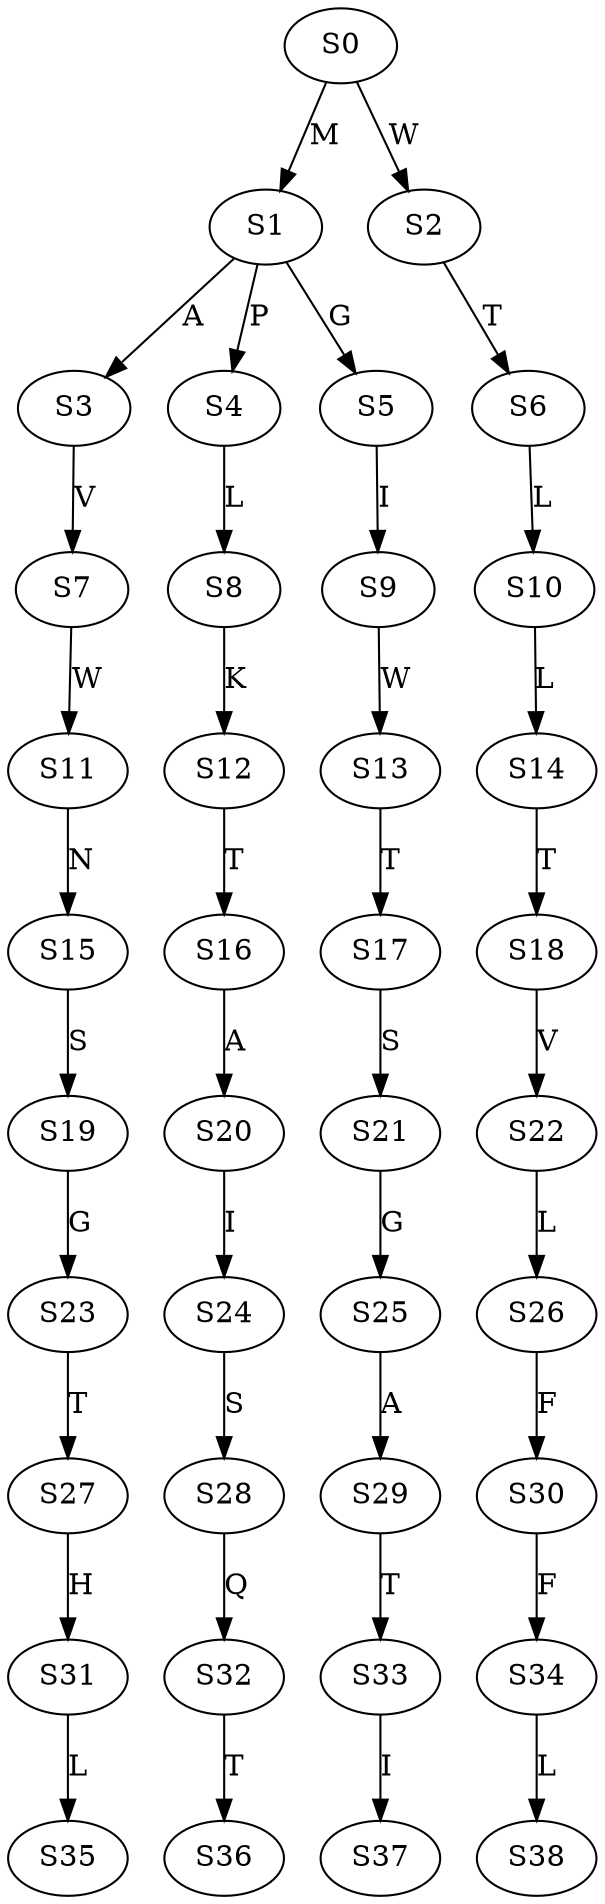 strict digraph  {
	S0 -> S1 [ label = M ];
	S0 -> S2 [ label = W ];
	S1 -> S3 [ label = A ];
	S1 -> S4 [ label = P ];
	S1 -> S5 [ label = G ];
	S2 -> S6 [ label = T ];
	S3 -> S7 [ label = V ];
	S4 -> S8 [ label = L ];
	S5 -> S9 [ label = I ];
	S6 -> S10 [ label = L ];
	S7 -> S11 [ label = W ];
	S8 -> S12 [ label = K ];
	S9 -> S13 [ label = W ];
	S10 -> S14 [ label = L ];
	S11 -> S15 [ label = N ];
	S12 -> S16 [ label = T ];
	S13 -> S17 [ label = T ];
	S14 -> S18 [ label = T ];
	S15 -> S19 [ label = S ];
	S16 -> S20 [ label = A ];
	S17 -> S21 [ label = S ];
	S18 -> S22 [ label = V ];
	S19 -> S23 [ label = G ];
	S20 -> S24 [ label = I ];
	S21 -> S25 [ label = G ];
	S22 -> S26 [ label = L ];
	S23 -> S27 [ label = T ];
	S24 -> S28 [ label = S ];
	S25 -> S29 [ label = A ];
	S26 -> S30 [ label = F ];
	S27 -> S31 [ label = H ];
	S28 -> S32 [ label = Q ];
	S29 -> S33 [ label = T ];
	S30 -> S34 [ label = F ];
	S31 -> S35 [ label = L ];
	S32 -> S36 [ label = T ];
	S33 -> S37 [ label = I ];
	S34 -> S38 [ label = L ];
}
